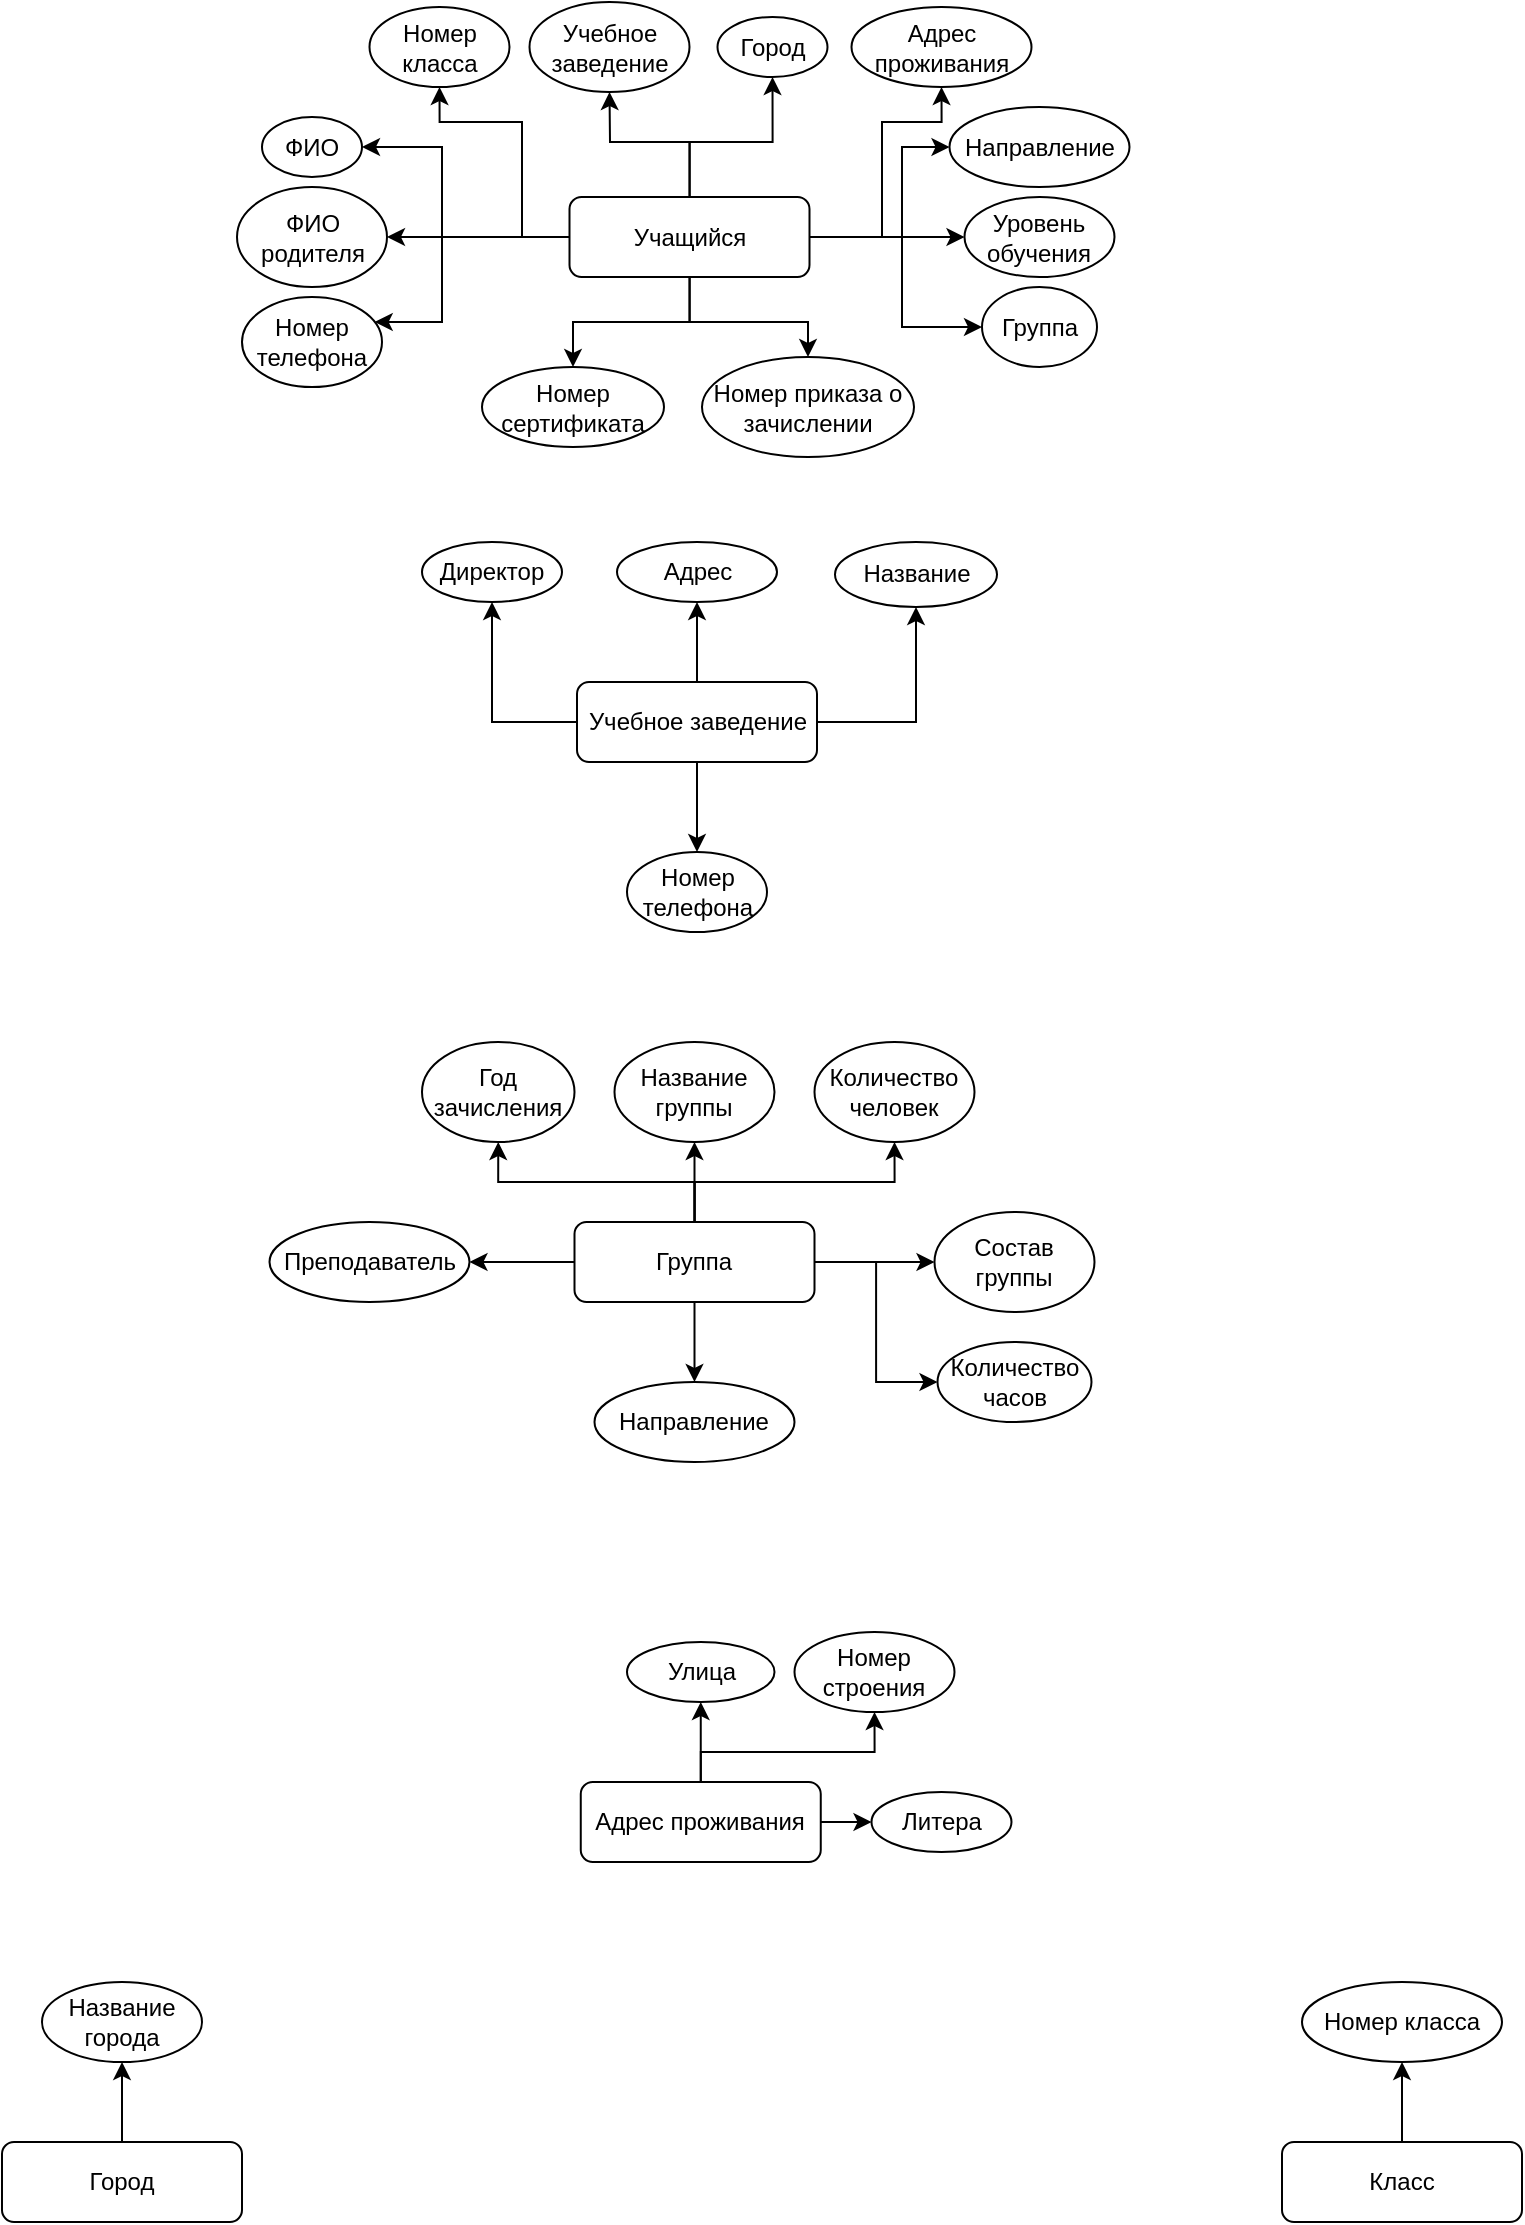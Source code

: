<mxfile version="14.4.3" type="github">
  <diagram id="C5RBs43oDa-KdzZeNtuy" name="Page-1">
    <mxGraphModel dx="868" dy="425" grid="1" gridSize="10" guides="1" tooltips="1" connect="1" arrows="1" fold="1" page="1" pageScale="1" pageWidth="827" pageHeight="1169" math="0" shadow="0">
      <root>
        <mxCell id="WIyWlLk6GJQsqaUBKTNV-0" />
        <mxCell id="WIyWlLk6GJQsqaUBKTNV-1" parent="WIyWlLk6GJQsqaUBKTNV-0" />
        <mxCell id="0Tz-Ho_IqmYAWqOtKeM1-16" style="edgeStyle=orthogonalEdgeStyle;rounded=0;orthogonalLoop=1;jettySize=auto;html=1;" edge="1" parent="WIyWlLk6GJQsqaUBKTNV-1" source="WIyWlLk6GJQsqaUBKTNV-3" target="0Tz-Ho_IqmYAWqOtKeM1-11">
          <mxGeometry relative="1" as="geometry" />
        </mxCell>
        <mxCell id="0Tz-Ho_IqmYAWqOtKeM1-17" style="edgeStyle=orthogonalEdgeStyle;rounded=0;orthogonalLoop=1;jettySize=auto;html=1;entryX=0;entryY=0.5;entryDx=0;entryDy=0;" edge="1" parent="WIyWlLk6GJQsqaUBKTNV-1" source="WIyWlLk6GJQsqaUBKTNV-3" target="0Tz-Ho_IqmYAWqOtKeM1-9">
          <mxGeometry relative="1" as="geometry">
            <Array as="points">
              <mxPoint x="500" y="138" />
              <mxPoint x="500" y="183" />
            </Array>
          </mxGeometry>
        </mxCell>
        <mxCell id="0Tz-Ho_IqmYAWqOtKeM1-18" style="edgeStyle=orthogonalEdgeStyle;rounded=0;orthogonalLoop=1;jettySize=auto;html=1;" edge="1" parent="WIyWlLk6GJQsqaUBKTNV-1" source="WIyWlLk6GJQsqaUBKTNV-3" target="0Tz-Ho_IqmYAWqOtKeM1-8">
          <mxGeometry relative="1" as="geometry" />
        </mxCell>
        <mxCell id="0Tz-Ho_IqmYAWqOtKeM1-19" style="edgeStyle=orthogonalEdgeStyle;rounded=0;orthogonalLoop=1;jettySize=auto;html=1;entryX=0;entryY=0.5;entryDx=0;entryDy=0;" edge="1" parent="WIyWlLk6GJQsqaUBKTNV-1" source="WIyWlLk6GJQsqaUBKTNV-3" target="0Tz-Ho_IqmYAWqOtKeM1-7">
          <mxGeometry relative="1" as="geometry">
            <Array as="points">
              <mxPoint x="500" y="138" />
              <mxPoint x="500" y="93" />
            </Array>
          </mxGeometry>
        </mxCell>
        <mxCell id="0Tz-Ho_IqmYAWqOtKeM1-21" style="edgeStyle=orthogonalEdgeStyle;rounded=0;orthogonalLoop=1;jettySize=auto;html=1;entryX=0.5;entryY=1;entryDx=0;entryDy=0;" edge="1" parent="WIyWlLk6GJQsqaUBKTNV-1" source="WIyWlLk6GJQsqaUBKTNV-3" target="0Tz-Ho_IqmYAWqOtKeM1-1">
          <mxGeometry relative="1" as="geometry">
            <Array as="points">
              <mxPoint x="490" y="138" />
              <mxPoint x="490" y="80" />
              <mxPoint x="520" y="80" />
            </Array>
          </mxGeometry>
        </mxCell>
        <mxCell id="0Tz-Ho_IqmYAWqOtKeM1-22" style="edgeStyle=orthogonalEdgeStyle;rounded=0;orthogonalLoop=1;jettySize=auto;html=1;entryX=0.5;entryY=1;entryDx=0;entryDy=0;" edge="1" parent="WIyWlLk6GJQsqaUBKTNV-1" source="WIyWlLk6GJQsqaUBKTNV-3" target="0Tz-Ho_IqmYAWqOtKeM1-0">
          <mxGeometry relative="1" as="geometry">
            <Array as="points">
              <mxPoint x="394" y="90" />
              <mxPoint x="435" y="90" />
            </Array>
          </mxGeometry>
        </mxCell>
        <mxCell id="0Tz-Ho_IqmYAWqOtKeM1-23" style="edgeStyle=orthogonalEdgeStyle;rounded=0;orthogonalLoop=1;jettySize=auto;html=1;" edge="1" parent="WIyWlLk6GJQsqaUBKTNV-1" source="WIyWlLk6GJQsqaUBKTNV-3" target="0Tz-Ho_IqmYAWqOtKeM1-2">
          <mxGeometry relative="1" as="geometry">
            <Array as="points">
              <mxPoint x="394" y="90" />
              <mxPoint x="354" y="90" />
            </Array>
          </mxGeometry>
        </mxCell>
        <mxCell id="0Tz-Ho_IqmYAWqOtKeM1-24" style="edgeStyle=orthogonalEdgeStyle;rounded=0;orthogonalLoop=1;jettySize=auto;html=1;entryX=0.5;entryY=1;entryDx=0;entryDy=0;" edge="1" parent="WIyWlLk6GJQsqaUBKTNV-1" source="WIyWlLk6GJQsqaUBKTNV-3" target="0Tz-Ho_IqmYAWqOtKeM1-3">
          <mxGeometry relative="1" as="geometry">
            <Array as="points">
              <mxPoint x="310" y="138" />
              <mxPoint x="310" y="80" />
              <mxPoint x="269" y="80" />
            </Array>
          </mxGeometry>
        </mxCell>
        <mxCell id="0Tz-Ho_IqmYAWqOtKeM1-25" style="edgeStyle=orthogonalEdgeStyle;rounded=0;orthogonalLoop=1;jettySize=auto;html=1;entryX=1;entryY=0.5;entryDx=0;entryDy=0;" edge="1" parent="WIyWlLk6GJQsqaUBKTNV-1" source="WIyWlLk6GJQsqaUBKTNV-3" target="0Tz-Ho_IqmYAWqOtKeM1-4">
          <mxGeometry relative="1" as="geometry">
            <Array as="points">
              <mxPoint x="270" y="138" />
              <mxPoint x="270" y="93" />
            </Array>
          </mxGeometry>
        </mxCell>
        <mxCell id="0Tz-Ho_IqmYAWqOtKeM1-26" style="edgeStyle=orthogonalEdgeStyle;rounded=0;orthogonalLoop=1;jettySize=auto;html=1;entryX=1;entryY=0.5;entryDx=0;entryDy=0;" edge="1" parent="WIyWlLk6GJQsqaUBKTNV-1" source="WIyWlLk6GJQsqaUBKTNV-3" target="0Tz-Ho_IqmYAWqOtKeM1-5">
          <mxGeometry relative="1" as="geometry">
            <Array as="points">
              <mxPoint x="245" y="138" />
            </Array>
          </mxGeometry>
        </mxCell>
        <mxCell id="0Tz-Ho_IqmYAWqOtKeM1-27" style="edgeStyle=orthogonalEdgeStyle;rounded=0;orthogonalLoop=1;jettySize=auto;html=1;" edge="1" parent="WIyWlLk6GJQsqaUBKTNV-1" source="WIyWlLk6GJQsqaUBKTNV-3" target="0Tz-Ho_IqmYAWqOtKeM1-6">
          <mxGeometry relative="1" as="geometry">
            <Array as="points">
              <mxPoint x="270" y="138" />
              <mxPoint x="270" y="180" />
            </Array>
          </mxGeometry>
        </mxCell>
        <mxCell id="0Tz-Ho_IqmYAWqOtKeM1-66" style="edgeStyle=orthogonalEdgeStyle;rounded=0;orthogonalLoop=1;jettySize=auto;html=1;" edge="1" parent="WIyWlLk6GJQsqaUBKTNV-1" source="WIyWlLk6GJQsqaUBKTNV-3" target="0Tz-Ho_IqmYAWqOtKeM1-10">
          <mxGeometry relative="1" as="geometry">
            <Array as="points">
              <mxPoint x="394" y="180" />
              <mxPoint x="453" y="180" />
            </Array>
          </mxGeometry>
        </mxCell>
        <mxCell id="WIyWlLk6GJQsqaUBKTNV-3" value="Учащийся" style="rounded=1;whiteSpace=wrap;html=1;fontSize=12;glass=0;strokeWidth=1;shadow=0;" parent="WIyWlLk6GJQsqaUBKTNV-1" vertex="1">
          <mxGeometry x="333.75" y="117.5" width="120" height="40" as="geometry" />
        </mxCell>
        <mxCell id="0Tz-Ho_IqmYAWqOtKeM1-0" value="Город" style="ellipse;whiteSpace=wrap;html=1;" vertex="1" parent="WIyWlLk6GJQsqaUBKTNV-1">
          <mxGeometry x="407.75" y="27.5" width="55" height="30" as="geometry" />
        </mxCell>
        <mxCell id="0Tz-Ho_IqmYAWqOtKeM1-1" value="Адрес проживания" style="ellipse;whiteSpace=wrap;html=1;" vertex="1" parent="WIyWlLk6GJQsqaUBKTNV-1">
          <mxGeometry x="474.75" y="22.5" width="90" height="40" as="geometry" />
        </mxCell>
        <mxCell id="0Tz-Ho_IqmYAWqOtKeM1-2" value="Учебное заведение" style="ellipse;whiteSpace=wrap;html=1;" vertex="1" parent="WIyWlLk6GJQsqaUBKTNV-1">
          <mxGeometry x="313.75" y="20" width="80" height="45" as="geometry" />
        </mxCell>
        <mxCell id="0Tz-Ho_IqmYAWqOtKeM1-3" value="Номер класса" style="ellipse;whiteSpace=wrap;html=1;" vertex="1" parent="WIyWlLk6GJQsqaUBKTNV-1">
          <mxGeometry x="233.75" y="22.5" width="70" height="40" as="geometry" />
        </mxCell>
        <mxCell id="0Tz-Ho_IqmYAWqOtKeM1-4" value="ФИО" style="ellipse;whiteSpace=wrap;html=1;" vertex="1" parent="WIyWlLk6GJQsqaUBKTNV-1">
          <mxGeometry x="180" y="77.5" width="50" height="30" as="geometry" />
        </mxCell>
        <mxCell id="0Tz-Ho_IqmYAWqOtKeM1-5" value="ФИО родителя" style="ellipse;whiteSpace=wrap;html=1;" vertex="1" parent="WIyWlLk6GJQsqaUBKTNV-1">
          <mxGeometry x="167.5" y="112.5" width="75" height="50" as="geometry" />
        </mxCell>
        <mxCell id="0Tz-Ho_IqmYAWqOtKeM1-6" value="Номер телефона" style="ellipse;whiteSpace=wrap;html=1;" vertex="1" parent="WIyWlLk6GJQsqaUBKTNV-1">
          <mxGeometry x="170" y="167.5" width="70" height="45" as="geometry" />
        </mxCell>
        <mxCell id="0Tz-Ho_IqmYAWqOtKeM1-7" value="Направление" style="ellipse;whiteSpace=wrap;html=1;" vertex="1" parent="WIyWlLk6GJQsqaUBKTNV-1">
          <mxGeometry x="523.75" y="72.5" width="90" height="40" as="geometry" />
        </mxCell>
        <mxCell id="0Tz-Ho_IqmYAWqOtKeM1-8" value="Уровень обучения" style="ellipse;whiteSpace=wrap;html=1;" vertex="1" parent="WIyWlLk6GJQsqaUBKTNV-1">
          <mxGeometry x="531.25" y="117.5" width="75" height="40" as="geometry" />
        </mxCell>
        <mxCell id="0Tz-Ho_IqmYAWqOtKeM1-9" value="Группа" style="ellipse;whiteSpace=wrap;html=1;" vertex="1" parent="WIyWlLk6GJQsqaUBKTNV-1">
          <mxGeometry x="540" y="162.5" width="57.5" height="40" as="geometry" />
        </mxCell>
        <mxCell id="0Tz-Ho_IqmYAWqOtKeM1-10" value="Номер приказа о зачислении" style="ellipse;whiteSpace=wrap;html=1;" vertex="1" parent="WIyWlLk6GJQsqaUBKTNV-1">
          <mxGeometry x="400" y="197.5" width="106" height="50" as="geometry" />
        </mxCell>
        <mxCell id="0Tz-Ho_IqmYAWqOtKeM1-11" value="Номер сертификата" style="ellipse;whiteSpace=wrap;html=1;" vertex="1" parent="WIyWlLk6GJQsqaUBKTNV-1">
          <mxGeometry x="290" y="202.5" width="91" height="40" as="geometry" />
        </mxCell>
        <mxCell id="0Tz-Ho_IqmYAWqOtKeM1-34" style="edgeStyle=orthogonalEdgeStyle;rounded=0;orthogonalLoop=1;jettySize=auto;html=1;entryX=0.5;entryY=1;entryDx=0;entryDy=0;" edge="1" parent="WIyWlLk6GJQsqaUBKTNV-1" source="0Tz-Ho_IqmYAWqOtKeM1-29" target="0Tz-Ho_IqmYAWqOtKeM1-31">
          <mxGeometry relative="1" as="geometry" />
        </mxCell>
        <mxCell id="0Tz-Ho_IqmYAWqOtKeM1-35" style="edgeStyle=orthogonalEdgeStyle;rounded=0;orthogonalLoop=1;jettySize=auto;html=1;entryX=0.5;entryY=1;entryDx=0;entryDy=0;" edge="1" parent="WIyWlLk6GJQsqaUBKTNV-1" source="0Tz-Ho_IqmYAWqOtKeM1-29" target="0Tz-Ho_IqmYAWqOtKeM1-30">
          <mxGeometry relative="1" as="geometry" />
        </mxCell>
        <mxCell id="0Tz-Ho_IqmYAWqOtKeM1-36" style="edgeStyle=orthogonalEdgeStyle;rounded=0;orthogonalLoop=1;jettySize=auto;html=1;entryX=0.5;entryY=1;entryDx=0;entryDy=0;" edge="1" parent="WIyWlLk6GJQsqaUBKTNV-1" source="0Tz-Ho_IqmYAWqOtKeM1-29" target="0Tz-Ho_IqmYAWqOtKeM1-32">
          <mxGeometry relative="1" as="geometry" />
        </mxCell>
        <mxCell id="0Tz-Ho_IqmYAWqOtKeM1-37" style="edgeStyle=orthogonalEdgeStyle;rounded=0;orthogonalLoop=1;jettySize=auto;html=1;" edge="1" parent="WIyWlLk6GJQsqaUBKTNV-1" source="0Tz-Ho_IqmYAWqOtKeM1-29" target="0Tz-Ho_IqmYAWqOtKeM1-33">
          <mxGeometry relative="1" as="geometry" />
        </mxCell>
        <mxCell id="0Tz-Ho_IqmYAWqOtKeM1-29" value="Учебное заведение" style="rounded=1;whiteSpace=wrap;html=1;" vertex="1" parent="WIyWlLk6GJQsqaUBKTNV-1">
          <mxGeometry x="337.5" y="360" width="120" height="40" as="geometry" />
        </mxCell>
        <mxCell id="0Tz-Ho_IqmYAWqOtKeM1-30" value="Адрес" style="ellipse;whiteSpace=wrap;html=1;" vertex="1" parent="WIyWlLk6GJQsqaUBKTNV-1">
          <mxGeometry x="357.5" y="290" width="80" height="30" as="geometry" />
        </mxCell>
        <mxCell id="0Tz-Ho_IqmYAWqOtKeM1-31" value="Название" style="ellipse;whiteSpace=wrap;html=1;" vertex="1" parent="WIyWlLk6GJQsqaUBKTNV-1">
          <mxGeometry x="466.5" y="290" width="81" height="32.5" as="geometry" />
        </mxCell>
        <mxCell id="0Tz-Ho_IqmYAWqOtKeM1-32" value="Директор" style="ellipse;whiteSpace=wrap;html=1;" vertex="1" parent="WIyWlLk6GJQsqaUBKTNV-1">
          <mxGeometry x="260" y="290" width="70" height="30" as="geometry" />
        </mxCell>
        <mxCell id="0Tz-Ho_IqmYAWqOtKeM1-33" value="Номер телефона" style="ellipse;whiteSpace=wrap;html=1;" vertex="1" parent="WIyWlLk6GJQsqaUBKTNV-1">
          <mxGeometry x="362.5" y="445" width="70" height="40" as="geometry" />
        </mxCell>
        <mxCell id="0Tz-Ho_IqmYAWqOtKeM1-43" style="edgeStyle=orthogonalEdgeStyle;rounded=0;orthogonalLoop=1;jettySize=auto;html=1;entryX=0.5;entryY=1;entryDx=0;entryDy=0;" edge="1" parent="WIyWlLk6GJQsqaUBKTNV-1" source="0Tz-Ho_IqmYAWqOtKeM1-38" target="0Tz-Ho_IqmYAWqOtKeM1-40">
          <mxGeometry relative="1" as="geometry" />
        </mxCell>
        <mxCell id="0Tz-Ho_IqmYAWqOtKeM1-44" style="edgeStyle=orthogonalEdgeStyle;rounded=0;orthogonalLoop=1;jettySize=auto;html=1;" edge="1" parent="WIyWlLk6GJQsqaUBKTNV-1" source="0Tz-Ho_IqmYAWqOtKeM1-38" target="0Tz-Ho_IqmYAWqOtKeM1-39">
          <mxGeometry relative="1" as="geometry" />
        </mxCell>
        <mxCell id="0Tz-Ho_IqmYAWqOtKeM1-45" style="edgeStyle=orthogonalEdgeStyle;rounded=0;orthogonalLoop=1;jettySize=auto;html=1;entryX=0.5;entryY=1;entryDx=0;entryDy=0;" edge="1" parent="WIyWlLk6GJQsqaUBKTNV-1" source="0Tz-Ho_IqmYAWqOtKeM1-38" target="0Tz-Ho_IqmYAWqOtKeM1-41">
          <mxGeometry relative="1" as="geometry" />
        </mxCell>
        <mxCell id="0Tz-Ho_IqmYAWqOtKeM1-46" style="edgeStyle=orthogonalEdgeStyle;rounded=0;orthogonalLoop=1;jettySize=auto;html=1;" edge="1" parent="WIyWlLk6GJQsqaUBKTNV-1" source="0Tz-Ho_IqmYAWqOtKeM1-38" target="0Tz-Ho_IqmYAWqOtKeM1-42">
          <mxGeometry relative="1" as="geometry" />
        </mxCell>
        <mxCell id="0Tz-Ho_IqmYAWqOtKeM1-48" style="edgeStyle=orthogonalEdgeStyle;rounded=0;orthogonalLoop=1;jettySize=auto;html=1;exitX=1;exitY=0.5;exitDx=0;exitDy=0;entryX=0;entryY=0.5;entryDx=0;entryDy=0;" edge="1" parent="WIyWlLk6GJQsqaUBKTNV-1" source="0Tz-Ho_IqmYAWqOtKeM1-38" target="0Tz-Ho_IqmYAWqOtKeM1-47">
          <mxGeometry relative="1" as="geometry" />
        </mxCell>
        <mxCell id="0Tz-Ho_IqmYAWqOtKeM1-56" style="edgeStyle=orthogonalEdgeStyle;rounded=0;orthogonalLoop=1;jettySize=auto;html=1;" edge="1" parent="WIyWlLk6GJQsqaUBKTNV-1" source="0Tz-Ho_IqmYAWqOtKeM1-38" target="0Tz-Ho_IqmYAWqOtKeM1-55">
          <mxGeometry relative="1" as="geometry" />
        </mxCell>
        <mxCell id="0Tz-Ho_IqmYAWqOtKeM1-58" style="edgeStyle=orthogonalEdgeStyle;rounded=0;orthogonalLoop=1;jettySize=auto;html=1;entryX=0;entryY=0.5;entryDx=0;entryDy=0;" edge="1" parent="WIyWlLk6GJQsqaUBKTNV-1" source="0Tz-Ho_IqmYAWqOtKeM1-38" target="0Tz-Ho_IqmYAWqOtKeM1-57">
          <mxGeometry relative="1" as="geometry" />
        </mxCell>
        <mxCell id="0Tz-Ho_IqmYAWqOtKeM1-38" value="Группа" style="rounded=1;whiteSpace=wrap;html=1;" vertex="1" parent="WIyWlLk6GJQsqaUBKTNV-1">
          <mxGeometry x="336.25" y="630" width="120" height="40" as="geometry" />
        </mxCell>
        <mxCell id="0Tz-Ho_IqmYAWqOtKeM1-39" value="Название группы" style="ellipse;whiteSpace=wrap;html=1;" vertex="1" parent="WIyWlLk6GJQsqaUBKTNV-1">
          <mxGeometry x="356.25" y="540" width="80" height="50" as="geometry" />
        </mxCell>
        <mxCell id="0Tz-Ho_IqmYAWqOtKeM1-40" value="Количество человек" style="ellipse;whiteSpace=wrap;html=1;" vertex="1" parent="WIyWlLk6GJQsqaUBKTNV-1">
          <mxGeometry x="456.25" y="540" width="80" height="50" as="geometry" />
        </mxCell>
        <mxCell id="0Tz-Ho_IqmYAWqOtKeM1-41" value="Год зачисления" style="ellipse;whiteSpace=wrap;html=1;" vertex="1" parent="WIyWlLk6GJQsqaUBKTNV-1">
          <mxGeometry x="260" y="540" width="76.25" height="50" as="geometry" />
        </mxCell>
        <mxCell id="0Tz-Ho_IqmYAWqOtKeM1-42" value="Преподаватель" style="ellipse;whiteSpace=wrap;html=1;" vertex="1" parent="WIyWlLk6GJQsqaUBKTNV-1">
          <mxGeometry x="183.75" y="630" width="100" height="40" as="geometry" />
        </mxCell>
        <mxCell id="0Tz-Ho_IqmYAWqOtKeM1-47" value="Состав группы" style="ellipse;whiteSpace=wrap;html=1;" vertex="1" parent="WIyWlLk6GJQsqaUBKTNV-1">
          <mxGeometry x="516.25" y="625" width="80" height="50" as="geometry" />
        </mxCell>
        <mxCell id="0Tz-Ho_IqmYAWqOtKeM1-51" style="edgeStyle=orthogonalEdgeStyle;rounded=0;orthogonalLoop=1;jettySize=auto;html=1;entryX=0.5;entryY=1;entryDx=0;entryDy=0;" edge="1" parent="WIyWlLk6GJQsqaUBKTNV-1" source="0Tz-Ho_IqmYAWqOtKeM1-49" target="0Tz-Ho_IqmYAWqOtKeM1-50">
          <mxGeometry relative="1" as="geometry" />
        </mxCell>
        <mxCell id="0Tz-Ho_IqmYAWqOtKeM1-49" value="Город" style="rounded=1;whiteSpace=wrap;html=1;" vertex="1" parent="WIyWlLk6GJQsqaUBKTNV-1">
          <mxGeometry x="50" y="1090" width="120" height="40" as="geometry" />
        </mxCell>
        <mxCell id="0Tz-Ho_IqmYAWqOtKeM1-50" value="Название города" style="ellipse;whiteSpace=wrap;html=1;" vertex="1" parent="WIyWlLk6GJQsqaUBKTNV-1">
          <mxGeometry x="70" y="1010" width="80" height="40" as="geometry" />
        </mxCell>
        <mxCell id="0Tz-Ho_IqmYAWqOtKeM1-54" style="edgeStyle=orthogonalEdgeStyle;rounded=0;orthogonalLoop=1;jettySize=auto;html=1;entryX=0.5;entryY=1;entryDx=0;entryDy=0;" edge="1" parent="WIyWlLk6GJQsqaUBKTNV-1" source="0Tz-Ho_IqmYAWqOtKeM1-52" target="0Tz-Ho_IqmYAWqOtKeM1-53">
          <mxGeometry relative="1" as="geometry" />
        </mxCell>
        <mxCell id="0Tz-Ho_IqmYAWqOtKeM1-52" value="Класс" style="rounded=1;whiteSpace=wrap;html=1;" vertex="1" parent="WIyWlLk6GJQsqaUBKTNV-1">
          <mxGeometry x="690" y="1090" width="120" height="40" as="geometry" />
        </mxCell>
        <mxCell id="0Tz-Ho_IqmYAWqOtKeM1-53" value="Номер класса" style="ellipse;whiteSpace=wrap;html=1;" vertex="1" parent="WIyWlLk6GJQsqaUBKTNV-1">
          <mxGeometry x="700" y="1010" width="100" height="40" as="geometry" />
        </mxCell>
        <mxCell id="0Tz-Ho_IqmYAWqOtKeM1-55" value="Направление" style="ellipse;whiteSpace=wrap;html=1;" vertex="1" parent="WIyWlLk6GJQsqaUBKTNV-1">
          <mxGeometry x="346.25" y="710" width="100" height="40" as="geometry" />
        </mxCell>
        <mxCell id="0Tz-Ho_IqmYAWqOtKeM1-57" value="Количество часов" style="ellipse;whiteSpace=wrap;html=1;" vertex="1" parent="WIyWlLk6GJQsqaUBKTNV-1">
          <mxGeometry x="517.75" y="690" width="77" height="40" as="geometry" />
        </mxCell>
        <mxCell id="0Tz-Ho_IqmYAWqOtKeM1-61" style="edgeStyle=orthogonalEdgeStyle;rounded=0;orthogonalLoop=1;jettySize=auto;html=1;entryX=0.5;entryY=1;entryDx=0;entryDy=0;" edge="1" parent="WIyWlLk6GJQsqaUBKTNV-1" source="0Tz-Ho_IqmYAWqOtKeM1-59" target="0Tz-Ho_IqmYAWqOtKeM1-60">
          <mxGeometry relative="1" as="geometry" />
        </mxCell>
        <mxCell id="0Tz-Ho_IqmYAWqOtKeM1-63" style="edgeStyle=orthogonalEdgeStyle;rounded=0;orthogonalLoop=1;jettySize=auto;html=1;entryX=0.5;entryY=1;entryDx=0;entryDy=0;" edge="1" parent="WIyWlLk6GJQsqaUBKTNV-1" source="0Tz-Ho_IqmYAWqOtKeM1-59" target="0Tz-Ho_IqmYAWqOtKeM1-62">
          <mxGeometry relative="1" as="geometry">
            <Array as="points">
              <mxPoint x="399" y="895" />
              <mxPoint x="486" y="895" />
            </Array>
          </mxGeometry>
        </mxCell>
        <mxCell id="0Tz-Ho_IqmYAWqOtKeM1-65" style="edgeStyle=orthogonalEdgeStyle;rounded=0;orthogonalLoop=1;jettySize=auto;html=1;exitX=1;exitY=0.5;exitDx=0;exitDy=0;entryX=0;entryY=0.5;entryDx=0;entryDy=0;" edge="1" parent="WIyWlLk6GJQsqaUBKTNV-1" source="0Tz-Ho_IqmYAWqOtKeM1-59" target="0Tz-Ho_IqmYAWqOtKeM1-64">
          <mxGeometry relative="1" as="geometry" />
        </mxCell>
        <mxCell id="0Tz-Ho_IqmYAWqOtKeM1-59" value="Адрес проживания" style="rounded=1;whiteSpace=wrap;html=1;" vertex="1" parent="WIyWlLk6GJQsqaUBKTNV-1">
          <mxGeometry x="339.38" y="910" width="120" height="40" as="geometry" />
        </mxCell>
        <mxCell id="0Tz-Ho_IqmYAWqOtKeM1-60" value="Улица" style="ellipse;whiteSpace=wrap;html=1;" vertex="1" parent="WIyWlLk6GJQsqaUBKTNV-1">
          <mxGeometry x="362.5" y="840" width="73.75" height="30" as="geometry" />
        </mxCell>
        <mxCell id="0Tz-Ho_IqmYAWqOtKeM1-62" value="Номер строения" style="ellipse;whiteSpace=wrap;html=1;" vertex="1" parent="WIyWlLk6GJQsqaUBKTNV-1">
          <mxGeometry x="446.25" y="835" width="80" height="40" as="geometry" />
        </mxCell>
        <mxCell id="0Tz-Ho_IqmYAWqOtKeM1-64" value="Литера" style="ellipse;whiteSpace=wrap;html=1;" vertex="1" parent="WIyWlLk6GJQsqaUBKTNV-1">
          <mxGeometry x="484.75" y="915" width="70" height="30" as="geometry" />
        </mxCell>
      </root>
    </mxGraphModel>
  </diagram>
</mxfile>

